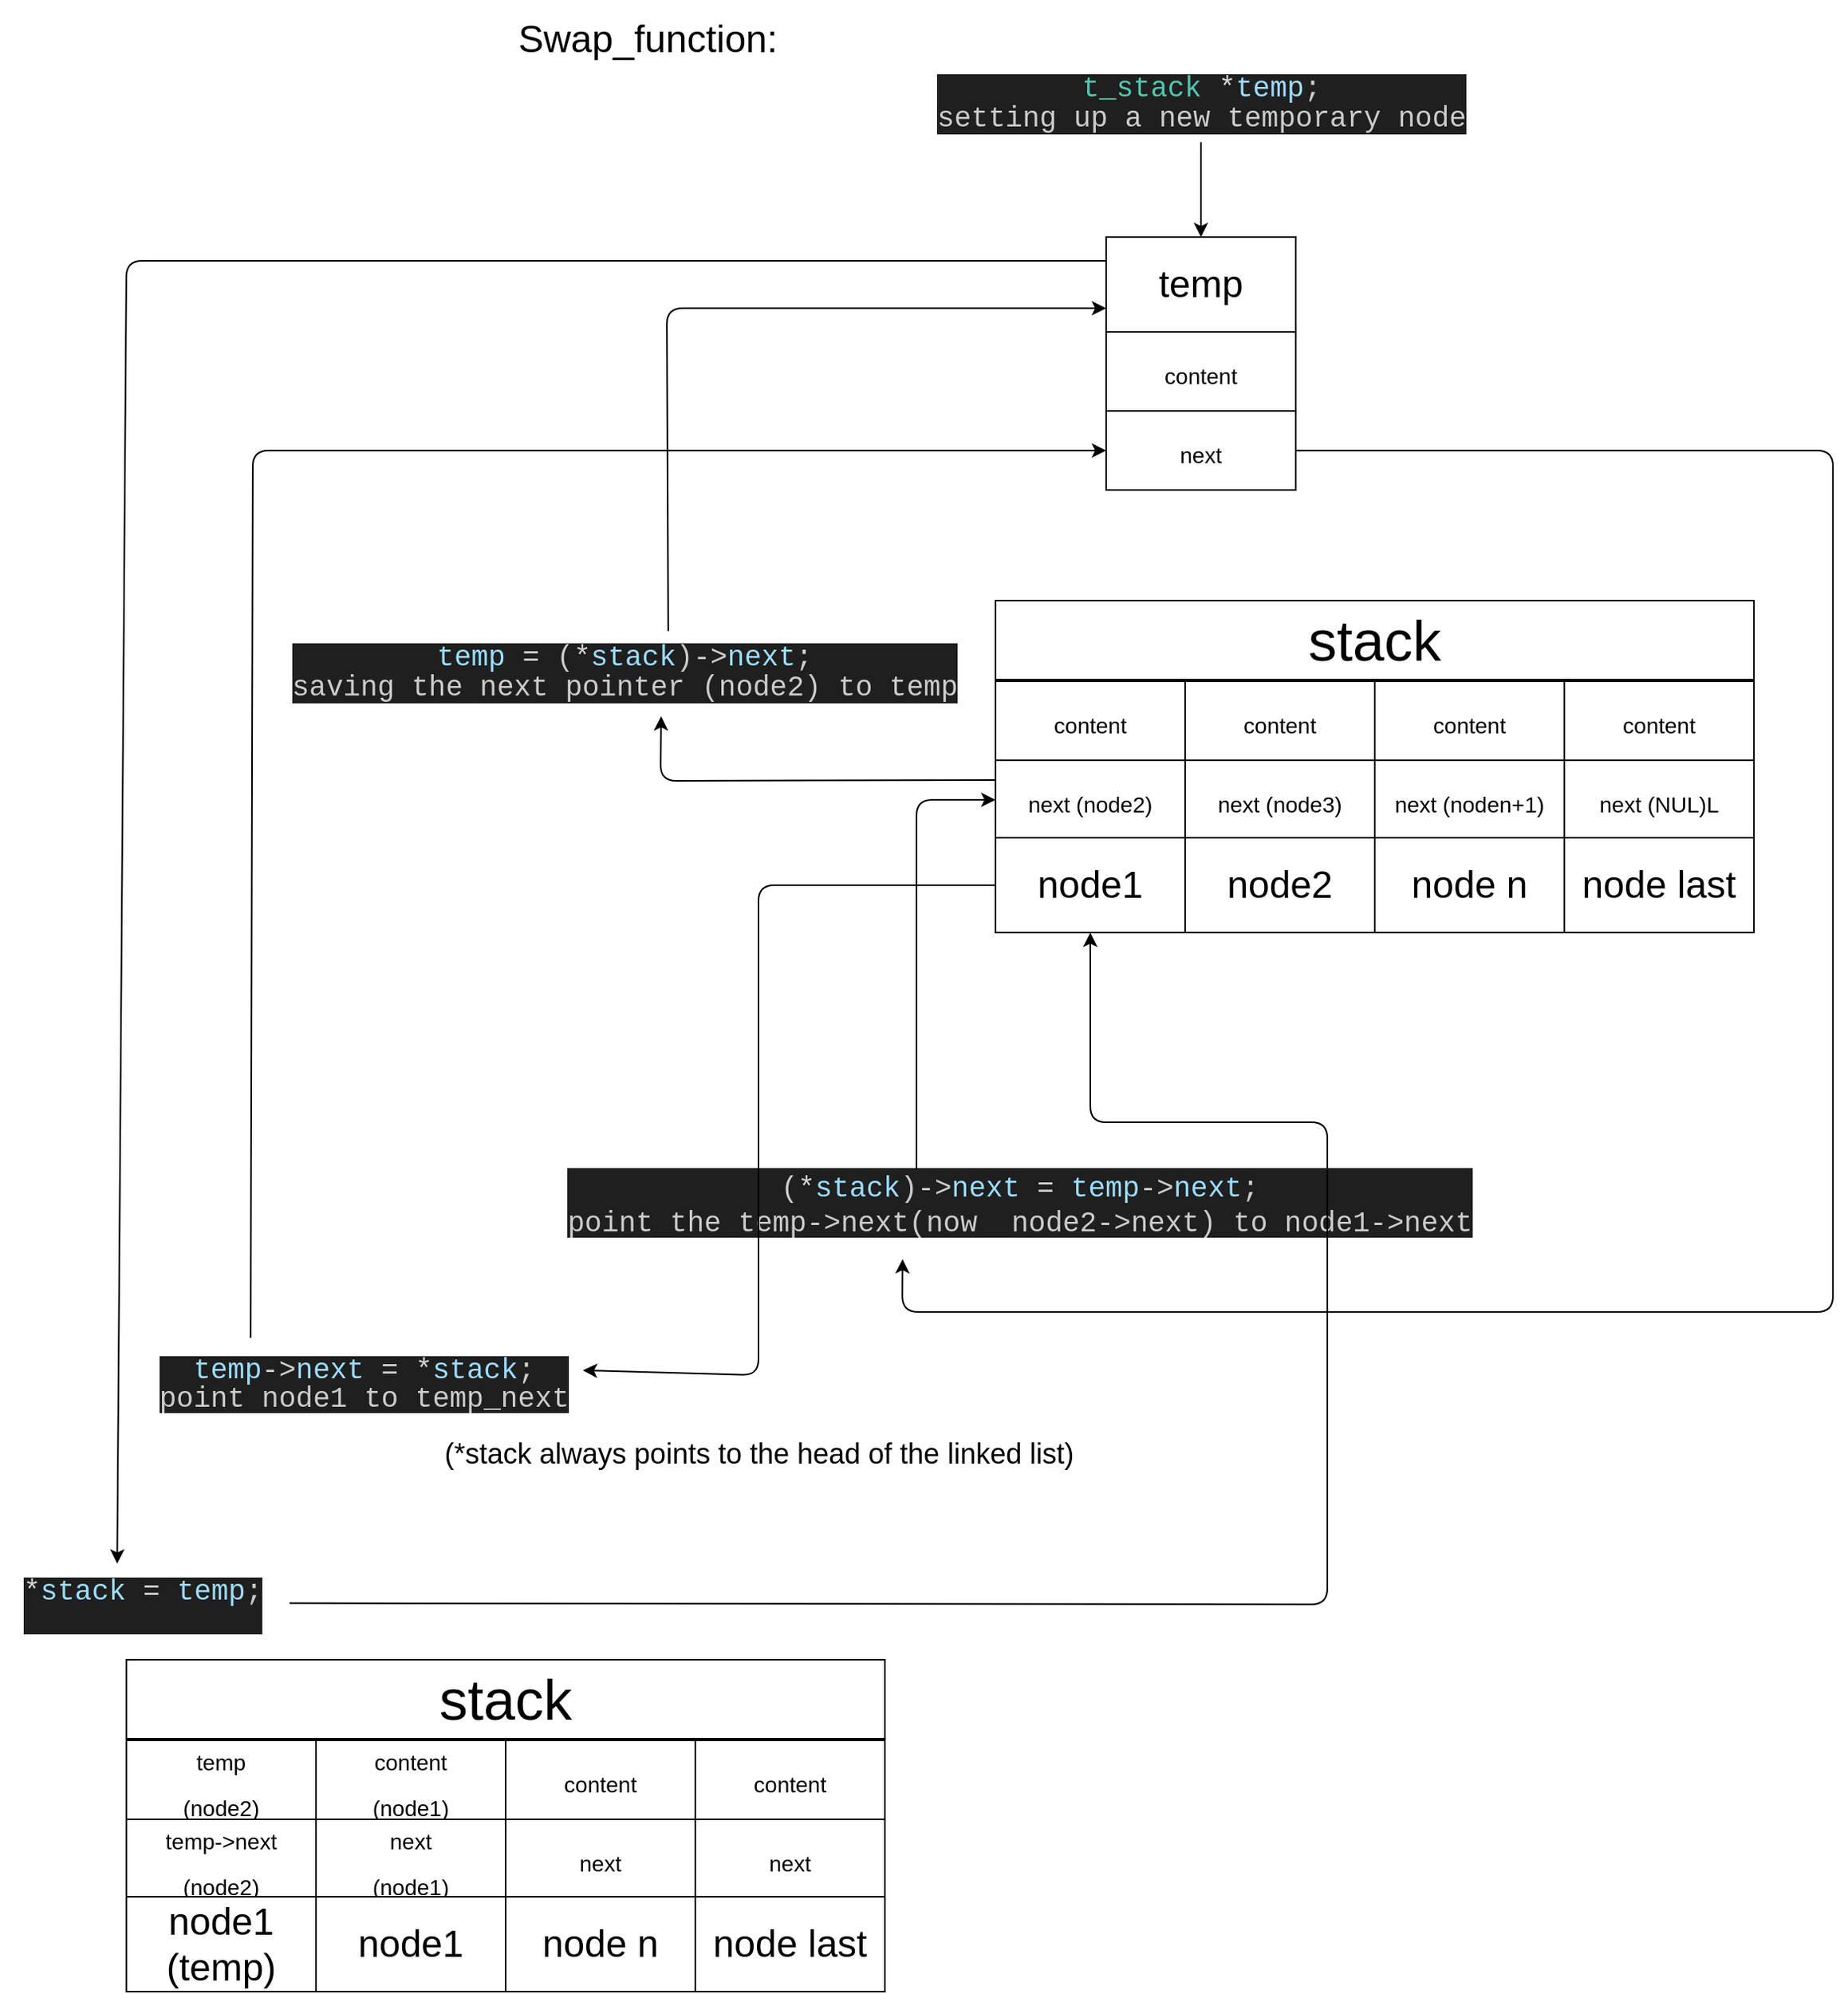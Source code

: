 <mxfile>
    <diagram id="Pz6YQrm5PwjWA2T9YvVe" name="Page-1">
        <mxGraphModel dx="2170" dy="1472" grid="0" gridSize="10" guides="0" tooltips="0" connect="1" arrows="1" fold="1" page="1" pageScale="1" pageWidth="850" pageHeight="1100" math="0" shadow="0">
            <root>
                <mxCell id="0"/>
                <mxCell id="1" parent="0"/>
                <mxCell id="2" value="&lt;font style=&quot;font-size: 24px;&quot;&gt;Swap_function:&lt;/font&gt;" style="text;html=1;strokeColor=none;fillColor=none;align=center;verticalAlign=middle;whiteSpace=wrap;rounded=0;" parent="1" vertex="1">
                    <mxGeometry x="122" y="28" width="160" height="50" as="geometry"/>
                </mxCell>
                <mxCell id="8" value="" style="group" parent="1" vertex="1" connectable="0">
                    <mxGeometry x="492" y="178" width="120" height="160" as="geometry"/>
                </mxCell>
                <mxCell id="4" value="" style="rounded=0;whiteSpace=wrap;html=1;fontSize=24;" parent="8" vertex="1">
                    <mxGeometry width="120" height="60" as="geometry"/>
                </mxCell>
                <mxCell id="5" value="temp" style="rounded=0;whiteSpace=wrap;html=1;fontSize=24;" parent="8" vertex="1">
                    <mxGeometry width="120" height="60" as="geometry"/>
                </mxCell>
                <mxCell id="6" value="&lt;font style=&quot;font-size: 14px;&quot;&gt;content&lt;/font&gt;" style="rounded=0;whiteSpace=wrap;html=1;fontSize=24;" parent="8" vertex="1">
                    <mxGeometry y="60" width="120" height="50" as="geometry"/>
                </mxCell>
                <mxCell id="7" value="&lt;font style=&quot;font-size: 14px;&quot;&gt;next&lt;/font&gt;" style="rounded=0;whiteSpace=wrap;html=1;fontSize=24;" parent="8" vertex="1">
                    <mxGeometry y="110" width="120" height="50" as="geometry"/>
                </mxCell>
                <mxCell id="10" style="edgeStyle=none;html=1;fontSize=14;entryX=0.5;entryY=0;entryDx=0;entryDy=0;" parent="1" source="9" target="5" edge="1">
                    <mxGeometry relative="1" as="geometry">
                        <mxPoint x="482" y="248" as="targetPoint"/>
                    </mxGeometry>
                </mxCell>
                <mxCell id="9" value="&lt;div style=&quot;color: rgb(204, 204, 204); background-color: rgb(31, 31, 31); font-family: Menlo, Monaco, &amp;quot;Courier New&amp;quot;, monospace; line-height: 18px;&quot;&gt;&lt;font style=&quot;font-size: 18px;&quot;&gt;&lt;span style=&quot;color: rgb(78, 201, 176);&quot;&gt;t_stack&lt;/span&gt;    &lt;span style=&quot;color: rgb(212, 212, 212);&quot;&gt;*&lt;/span&gt;&lt;span style=&quot;color: rgb(156, 220, 254);&quot;&gt;temp&lt;/span&gt;;&lt;/font&gt;&lt;/div&gt;&lt;div style=&quot;color: rgb(204, 204, 204); background-color: rgb(31, 31, 31); font-family: Menlo, Monaco, &amp;quot;Courier New&amp;quot;, monospace; line-height: 18px;&quot;&gt;&lt;font style=&quot;font-size: 18px;&quot;&gt;setting up a new temporary node&lt;/font&gt;&lt;/div&gt;" style="text;html=1;align=center;verticalAlign=middle;resizable=0;points=[];autosize=1;strokeColor=none;fillColor=none;fontSize=14;" parent="1" vertex="1">
                    <mxGeometry x="372" y="68" width="360" height="50" as="geometry"/>
                </mxCell>
                <mxCell id="11" value="&lt;div style=&quot;color: rgb(204, 204, 204); background-color: rgb(31, 31, 31); font-family: Menlo, Monaco, &amp;quot;Courier New&amp;quot;, monospace; line-height: 18px;&quot;&gt;&lt;font style=&quot;font-size: 18px;&quot;&gt;&lt;span style=&quot;color: rgb(156, 220, 254);&quot;&gt;temp&lt;/span&gt; &lt;span style=&quot;color: rgb(212, 212, 212);&quot;&gt;=&lt;/span&gt; (&lt;span style=&quot;color: rgb(212, 212, 212);&quot;&gt;*&lt;/span&gt;&lt;span style=&quot;color: rgb(156, 220, 254);&quot;&gt;stack&lt;/span&gt;)-&amp;gt;&lt;span style=&quot;color: rgb(156, 220, 254);&quot;&gt;next&lt;/span&gt;;&lt;/font&gt;&lt;/div&gt;&lt;div style=&quot;color: rgb(204, 204, 204); background-color: rgb(31, 31, 31); font-family: Menlo, Monaco, &amp;quot;Courier New&amp;quot;, monospace; line-height: 18px;&quot;&gt;&lt;font style=&quot;font-size: 18px;&quot;&gt;saving the next pointer (node2) to temp&lt;/font&gt;&lt;/div&gt;" style="text;html=1;align=center;verticalAlign=middle;resizable=0;points=[];autosize=1;strokeColor=none;fillColor=none;fontSize=14;" parent="1" vertex="1">
                    <mxGeometry x="-38" y="428" width="450" height="50" as="geometry"/>
                </mxCell>
                <mxCell id="33" value="" style="endArrow=classic;html=1;fontSize=36;entryX=0.552;entryY=1.063;entryDx=0;entryDy=0;entryPerimeter=0;exitX=0;exitY=0.25;exitDx=0;exitDy=0;" parent="1" source="16" target="11" edge="1">
                    <mxGeometry width="50" height="50" relative="1" as="geometry">
                        <mxPoint x="572" y="518" as="sourcePoint"/>
                        <mxPoint x="312" y="688" as="targetPoint"/>
                        <Array as="points">
                            <mxPoint x="210" y="522"/>
                        </Array>
                    </mxGeometry>
                </mxCell>
                <mxCell id="34" value="" style="endArrow=classic;html=1;fontSize=36;entryX=0;entryY=0.75;entryDx=0;entryDy=0;exitX=0.562;exitY=-0.015;exitDx=0;exitDy=0;exitPerimeter=0;" parent="1" source="11" target="5" edge="1">
                    <mxGeometry width="50" height="50" relative="1" as="geometry">
                        <mxPoint x="214" y="418" as="sourcePoint"/>
                        <mxPoint x="212" y="268" as="targetPoint"/>
                        <Array as="points">
                            <mxPoint x="214" y="223"/>
                        </Array>
                    </mxGeometry>
                </mxCell>
                <mxCell id="43" value="" style="group" parent="1" vertex="1" connectable="0">
                    <mxGeometry x="422" y="408" width="480" height="210" as="geometry"/>
                </mxCell>
                <mxCell id="12" value="" style="group" parent="43" vertex="1" connectable="0">
                    <mxGeometry y="50" width="120" height="160" as="geometry"/>
                </mxCell>
                <mxCell id="15" value="&lt;font style=&quot;font-size: 14px;&quot;&gt;content&lt;/font&gt;" style="rounded=0;whiteSpace=wrap;html=1;fontSize=24;" parent="12" vertex="1">
                    <mxGeometry y="1" width="120" height="50" as="geometry"/>
                </mxCell>
                <mxCell id="16" value="&lt;font style=&quot;font-size: 14px;&quot;&gt;next (node2)&lt;/font&gt;" style="rounded=0;whiteSpace=wrap;html=1;fontSize=24;" parent="12" vertex="1">
                    <mxGeometry y="51" width="120" height="50" as="geometry"/>
                </mxCell>
                <mxCell id="17" value="" style="group" parent="43" vertex="1" connectable="0">
                    <mxGeometry x="120" y="50" width="120" height="160" as="geometry"/>
                </mxCell>
                <mxCell id="20" value="&lt;font style=&quot;font-size: 14px;&quot;&gt;content&lt;/font&gt;" style="rounded=0;whiteSpace=wrap;html=1;fontSize=24;" parent="17" vertex="1">
                    <mxGeometry y="1" width="120" height="50" as="geometry"/>
                </mxCell>
                <mxCell id="21" value="&lt;font style=&quot;font-size: 14px;&quot;&gt;next (node3)&lt;/font&gt;" style="rounded=0;whiteSpace=wrap;html=1;fontSize=24;" parent="17" vertex="1">
                    <mxGeometry y="51" width="120" height="50" as="geometry"/>
                </mxCell>
                <mxCell id="22" value="" style="group" parent="43" vertex="1" connectable="0">
                    <mxGeometry x="240" y="50" width="120" height="160" as="geometry"/>
                </mxCell>
                <mxCell id="25" value="&lt;font style=&quot;font-size: 14px;&quot;&gt;content&lt;/font&gt;" style="rounded=0;whiteSpace=wrap;html=1;fontSize=24;" parent="22" vertex="1">
                    <mxGeometry y="1" width="120" height="50" as="geometry"/>
                </mxCell>
                <mxCell id="26" value="&lt;font style=&quot;font-size: 14px;&quot;&gt;next (noden+1)&lt;/font&gt;" style="rounded=0;whiteSpace=wrap;html=1;fontSize=24;" parent="22" vertex="1">
                    <mxGeometry y="51" width="120" height="50" as="geometry"/>
                </mxCell>
                <mxCell id="27" value="&lt;font style=&quot;font-size: 36px;&quot;&gt;stack&lt;/font&gt;" style="rounded=0;whiteSpace=wrap;html=1;fontSize=14;" parent="43" vertex="1">
                    <mxGeometry width="480" height="50" as="geometry"/>
                </mxCell>
                <mxCell id="28" value="" style="group" parent="43" vertex="1" connectable="0">
                    <mxGeometry x="360" y="50" width="120" height="160" as="geometry"/>
                </mxCell>
                <mxCell id="31" value="&lt;font style=&quot;font-size: 14px;&quot;&gt;content&lt;/font&gt;" style="rounded=0;whiteSpace=wrap;html=1;fontSize=24;" parent="28" vertex="1">
                    <mxGeometry y="1" width="120" height="50" as="geometry"/>
                </mxCell>
                <mxCell id="32" value="&lt;font style=&quot;font-size: 14px;&quot;&gt;next (NUL)L&lt;/font&gt;" style="rounded=0;whiteSpace=wrap;html=1;fontSize=24;" parent="28" vertex="1">
                    <mxGeometry y="51" width="120" height="50" as="geometry"/>
                </mxCell>
                <mxCell id="35" value="" style="rounded=0;whiteSpace=wrap;html=1;fontSize=24;" parent="43" vertex="1">
                    <mxGeometry y="150" width="120" height="60" as="geometry"/>
                </mxCell>
                <mxCell id="36" value="node1" style="rounded=0;whiteSpace=wrap;html=1;fontSize=24;" parent="43" vertex="1">
                    <mxGeometry y="150" width="120" height="60" as="geometry"/>
                </mxCell>
                <mxCell id="37" value="" style="rounded=0;whiteSpace=wrap;html=1;fontSize=24;" parent="43" vertex="1">
                    <mxGeometry x="120" y="150" width="120" height="60" as="geometry"/>
                </mxCell>
                <mxCell id="38" value="node2" style="rounded=0;whiteSpace=wrap;html=1;fontSize=24;" parent="43" vertex="1">
                    <mxGeometry x="120" y="150" width="120" height="60" as="geometry"/>
                </mxCell>
                <mxCell id="39" value="" style="rounded=0;whiteSpace=wrap;html=1;fontSize=24;" parent="43" vertex="1">
                    <mxGeometry x="240" y="150" width="120" height="60" as="geometry"/>
                </mxCell>
                <mxCell id="40" value="node n" style="rounded=0;whiteSpace=wrap;html=1;fontSize=24;" parent="43" vertex="1">
                    <mxGeometry x="240" y="150" width="120" height="60" as="geometry"/>
                </mxCell>
                <mxCell id="41" value="" style="rounded=0;whiteSpace=wrap;html=1;fontSize=24;" parent="43" vertex="1">
                    <mxGeometry x="360" y="150" width="120" height="60" as="geometry"/>
                </mxCell>
                <mxCell id="42" value="node last" style="rounded=0;whiteSpace=wrap;html=1;fontSize=24;" parent="43" vertex="1">
                    <mxGeometry x="360" y="150" width="120" height="60" as="geometry"/>
                </mxCell>
                <mxCell id="44" value="&lt;div style=&quot;color: rgb(204, 204, 204); background-color: rgb(31, 31, 31); font-family: Menlo, Monaco, &amp;quot;Courier New&amp;quot;, monospace; line-height: 18px;&quot;&gt;&lt;font style=&quot;font-size: 18px;&quot;&gt;(&lt;span style=&quot;color: rgb(212, 212, 212);&quot;&gt;*&lt;/span&gt;&lt;span style=&quot;color: rgb(156, 220, 254);&quot;&gt;stack&lt;/span&gt;)-&amp;gt;&lt;span style=&quot;color: rgb(156, 220, 254);&quot;&gt;next&lt;/span&gt; &lt;span style=&quot;color: rgb(212, 212, 212);&quot;&gt;=&lt;/span&gt; &lt;span style=&quot;color: rgb(156, 220, 254);&quot;&gt;temp&lt;/span&gt;-&amp;gt;&lt;span style=&quot;color: rgb(156, 220, 254);&quot;&gt;next&lt;/span&gt;;&lt;/font&gt;&lt;/div&gt;&lt;div style=&quot;color: rgb(204, 204, 204); background-color: rgb(31, 31, 31); font-family: Menlo, Monaco, &amp;quot;Courier New&amp;quot;, monospace; line-height: 18px;&quot;&gt;&lt;font style=&quot;font-size: 18px;&quot;&gt;point the temp-&amp;gt;next(now&amp;nbsp; node2-&amp;gt;next) to node1-&amp;gt;next&lt;/font&gt;&lt;/div&gt;" style="text;html=1;align=center;verticalAlign=middle;resizable=0;points=[];autosize=1;strokeColor=none;fillColor=none;fontSize=36;" parent="1" vertex="1">
                    <mxGeometry x="137" y="758" width="600" height="60" as="geometry"/>
                </mxCell>
                <mxCell id="45" value="" style="endArrow=classic;html=1;fontSize=18;exitX=0;exitY=0.5;exitDx=0;exitDy=0;entryX=0;entryY=0.5;entryDx=0;entryDy=0;" parent="1" target="16" edge="1">
                    <mxGeometry width="50" height="50" relative="1" as="geometry">
                        <mxPoint x="372" y="768" as="sourcePoint"/>
                        <mxPoint x="452" y="638" as="targetPoint"/>
                        <Array as="points">
                            <mxPoint x="372" y="534"/>
                        </Array>
                    </mxGeometry>
                </mxCell>
                <mxCell id="49" value="&lt;div style=&quot;color: rgb(204, 204, 204); background-color: rgb(31, 31, 31); font-family: Menlo, Monaco, &amp;quot;Courier New&amp;quot;, monospace; line-height: 18px;&quot;&gt;&lt;font style=&quot;font-size: 18px;&quot;&gt;&lt;span style=&quot;color: rgb(156, 220, 254);&quot;&gt;temp&lt;/span&gt;-&amp;gt;&lt;span style=&quot;color: rgb(156, 220, 254);&quot;&gt;next&lt;/span&gt; &lt;span style=&quot;color: rgb(212, 212, 212);&quot;&gt;=&lt;/span&gt; &lt;span style=&quot;color: rgb(212, 212, 212);&quot;&gt;*&lt;/span&gt;&lt;span style=&quot;color: rgb(156, 220, 254);&quot;&gt;stack&lt;/span&gt;;&lt;/font&gt;&lt;/div&gt;&lt;div style=&quot;color: rgb(204, 204, 204); background-color: rgb(31, 31, 31); font-family: Menlo, Monaco, &amp;quot;Courier New&amp;quot;, monospace; line-height: 18px;&quot;&gt;&lt;font style=&quot;font-size: 18px;&quot;&gt;point node1 to temp_next&lt;/font&gt;&lt;/div&gt;" style="text;html=1;align=center;verticalAlign=middle;resizable=0;points=[];autosize=1;strokeColor=none;fillColor=none;fontSize=18;" parent="1" vertex="1">
                    <mxGeometry x="-118" y="878" width="280" height="50" as="geometry"/>
                </mxCell>
                <mxCell id="48" value="" style="endArrow=classic;html=1;fontSize=18;exitX=1;exitY=0.5;exitDx=0;exitDy=0;entryX=0.377;entryY=1.11;entryDx=0;entryDy=0;entryPerimeter=0;" parent="1" source="7" target="44" edge="1">
                    <mxGeometry width="50" height="50" relative="1" as="geometry">
                        <mxPoint x="532" y="578" as="sourcePoint"/>
                        <mxPoint x="482" y="628" as="targetPoint"/>
                        <Array as="points">
                            <mxPoint x="952" y="313"/>
                            <mxPoint x="952" y="858"/>
                            <mxPoint x="363" y="858"/>
                        </Array>
                    </mxGeometry>
                </mxCell>
                <mxCell id="50" value="" style="endArrow=classic;html=1;fontSize=18;exitX=0;exitY=0.5;exitDx=0;exitDy=0;entryX=0.996;entryY=0.339;entryDx=0;entryDy=0;entryPerimeter=0;" parent="1" source="36" target="49" edge="1">
                    <mxGeometry width="50" height="50" relative="1" as="geometry">
                        <mxPoint x="342" y="638" as="sourcePoint"/>
                        <mxPoint x="192" y="898" as="targetPoint"/>
                        <Array as="points">
                            <mxPoint x="272" y="588"/>
                            <mxPoint x="272" y="858"/>
                            <mxPoint x="272" y="898"/>
                        </Array>
                    </mxGeometry>
                </mxCell>
                <mxCell id="51" value="" style="endArrow=classic;html=1;fontSize=18;entryX=0;entryY=0.5;entryDx=0;entryDy=0;exitX=0.245;exitY=-0.072;exitDx=0;exitDy=0;exitPerimeter=0;" parent="1" source="49" target="7" edge="1">
                    <mxGeometry width="50" height="50" relative="1" as="geometry">
                        <mxPoint x="32" y="878" as="sourcePoint"/>
                        <mxPoint x="392" y="668" as="targetPoint"/>
                        <Array as="points">
                            <mxPoint x="-48" y="313"/>
                        </Array>
                    </mxGeometry>
                </mxCell>
                <mxCell id="52" value="(*stack always points to the head of the linked list)" style="text;html=1;align=center;verticalAlign=middle;resizable=0;points=[];autosize=1;strokeColor=none;fillColor=none;fontSize=18;" parent="1" vertex="1">
                    <mxGeometry x="62" y="928" width="420" height="40" as="geometry"/>
                </mxCell>
                <mxCell id="53" value="&lt;div style=&quot;color: rgb(204, 204, 204); background-color: rgb(31, 31, 31); font-family: Menlo, Monaco, &amp;quot;Courier New&amp;quot;, monospace; line-height: 18px;&quot;&gt;&lt;font style=&quot;font-size: 18px;&quot;&gt;&lt;span style=&quot;color: rgb(212, 212, 212);&quot;&gt;*&lt;/span&gt;&lt;span style=&quot;color: rgb(156, 220, 254);&quot;&gt;stack&lt;/span&gt; &lt;span style=&quot;color: rgb(212, 212, 212);&quot;&gt;=&lt;/span&gt; &lt;span style=&quot;color: rgb(156, 220, 254);&quot;&gt;temp&lt;/span&gt;;&lt;/font&gt;&lt;/div&gt;&lt;div style=&quot;color: rgb(204, 204, 204); background-color: rgb(31, 31, 31); font-family: Menlo, Monaco, &amp;quot;Courier New&amp;quot;, monospace; line-height: 18px;&quot;&gt;&lt;font style=&quot;font-size: 18px;&quot;&gt;&lt;br&gt;&lt;/font&gt;&lt;/div&gt;" style="text;html=1;align=center;verticalAlign=middle;resizable=0;points=[];autosize=1;strokeColor=none;fillColor=none;fontSize=18;" parent="1" vertex="1">
                    <mxGeometry x="-208" y="1018" width="180" height="50" as="geometry"/>
                </mxCell>
                <mxCell id="54" value="" style="endArrow=classic;html=1;fontSize=18;exitX=0;exitY=0.25;exitDx=0;exitDy=0;entryX=0.412;entryY=-0.015;entryDx=0;entryDy=0;entryPerimeter=0;" parent="1" source="5" target="53" edge="1">
                    <mxGeometry width="50" height="50" relative="1" as="geometry">
                        <mxPoint x="462" y="223" as="sourcePoint"/>
                        <mxPoint x="-66" y="1018" as="targetPoint"/>
                        <Array as="points">
                            <mxPoint x="-128" y="193"/>
                        </Array>
                    </mxGeometry>
                </mxCell>
                <mxCell id="55" value="" style="endArrow=classic;html=1;fontSize=18;exitX=1.018;exitY=0.486;exitDx=0;exitDy=0;exitPerimeter=0;entryX=0.5;entryY=1;entryDx=0;entryDy=0;" parent="1" source="53" target="36" edge="1">
                    <mxGeometry width="50" height="50" relative="1" as="geometry">
                        <mxPoint x="212" y="668" as="sourcePoint"/>
                        <mxPoint x="262" y="618" as="targetPoint"/>
                        <Array as="points">
                            <mxPoint x="632" y="1043"/>
                            <mxPoint x="632" y="738"/>
                            <mxPoint x="482" y="738"/>
                        </Array>
                    </mxGeometry>
                </mxCell>
                <mxCell id="56" value="" style="group" parent="1" vertex="1" connectable="0">
                    <mxGeometry x="-128" y="1078" width="480" height="210" as="geometry"/>
                </mxCell>
                <mxCell id="57" value="" style="group" parent="56" vertex="1" connectable="0">
                    <mxGeometry y="50" width="120" height="160" as="geometry"/>
                </mxCell>
                <mxCell id="58" value="&lt;font style=&quot;font-size: 14px;&quot;&gt;temp&lt;br&gt;(node2)&lt;br&gt;&lt;/font&gt;" style="rounded=0;whiteSpace=wrap;html=1;fontSize=24;" parent="57" vertex="1">
                    <mxGeometry y="1" width="120" height="50" as="geometry"/>
                </mxCell>
                <mxCell id="59" value="&lt;span style=&quot;font-size: 14px;&quot;&gt;temp-&amp;gt;next&lt;br&gt;(node2)&lt;br&gt;&lt;/span&gt;" style="rounded=0;whiteSpace=wrap;html=1;fontSize=24;" parent="57" vertex="1">
                    <mxGeometry y="51" width="120" height="50" as="geometry"/>
                </mxCell>
                <mxCell id="60" value="" style="group" parent="56" vertex="1" connectable="0">
                    <mxGeometry x="120" y="50" width="120" height="160" as="geometry"/>
                </mxCell>
                <mxCell id="61" value="&lt;font style=&quot;font-size: 14px;&quot;&gt;content&lt;br&gt;(node1)&lt;br&gt;&lt;/font&gt;" style="rounded=0;whiteSpace=wrap;html=1;fontSize=24;" parent="60" vertex="1">
                    <mxGeometry y="1" width="120" height="50" as="geometry"/>
                </mxCell>
                <mxCell id="62" value="&lt;font style=&quot;font-size: 14px;&quot;&gt;next&lt;br&gt;(node1)&lt;br&gt;&lt;/font&gt;" style="rounded=0;whiteSpace=wrap;html=1;fontSize=24;" parent="60" vertex="1">
                    <mxGeometry y="51" width="120" height="50" as="geometry"/>
                </mxCell>
                <mxCell id="63" value="" style="group" parent="56" vertex="1" connectable="0">
                    <mxGeometry x="240" y="50" width="120" height="160" as="geometry"/>
                </mxCell>
                <mxCell id="64" value="&lt;font style=&quot;font-size: 14px;&quot;&gt;content&lt;/font&gt;" style="rounded=0;whiteSpace=wrap;html=1;fontSize=24;" parent="63" vertex="1">
                    <mxGeometry y="1" width="120" height="50" as="geometry"/>
                </mxCell>
                <mxCell id="65" value="&lt;font style=&quot;font-size: 14px;&quot;&gt;next&lt;/font&gt;" style="rounded=0;whiteSpace=wrap;html=1;fontSize=24;" parent="63" vertex="1">
                    <mxGeometry y="51" width="120" height="50" as="geometry"/>
                </mxCell>
                <mxCell id="66" value="&lt;font style=&quot;font-size: 36px;&quot;&gt;stack&lt;/font&gt;" style="rounded=0;whiteSpace=wrap;html=1;fontSize=14;" parent="56" vertex="1">
                    <mxGeometry width="480" height="50" as="geometry"/>
                </mxCell>
                <mxCell id="67" value="" style="group" parent="56" vertex="1" connectable="0">
                    <mxGeometry x="360" y="50" width="120" height="160" as="geometry"/>
                </mxCell>
                <mxCell id="68" value="&lt;font style=&quot;font-size: 14px;&quot;&gt;content&lt;/font&gt;" style="rounded=0;whiteSpace=wrap;html=1;fontSize=24;" parent="67" vertex="1">
                    <mxGeometry y="1" width="120" height="50" as="geometry"/>
                </mxCell>
                <mxCell id="69" value="&lt;font style=&quot;font-size: 14px;&quot;&gt;next&lt;/font&gt;" style="rounded=0;whiteSpace=wrap;html=1;fontSize=24;" parent="67" vertex="1">
                    <mxGeometry y="51" width="120" height="50" as="geometry"/>
                </mxCell>
                <mxCell id="70" value="" style="rounded=0;whiteSpace=wrap;html=1;fontSize=24;" parent="56" vertex="1">
                    <mxGeometry y="150" width="120" height="60" as="geometry"/>
                </mxCell>
                <mxCell id="71" value="node1&lt;br&gt;(temp)" style="rounded=0;whiteSpace=wrap;html=1;fontSize=24;" parent="56" vertex="1">
                    <mxGeometry y="150" width="120" height="60" as="geometry"/>
                </mxCell>
                <mxCell id="72" value="" style="rounded=0;whiteSpace=wrap;html=1;fontSize=24;" parent="56" vertex="1">
                    <mxGeometry x="120" y="150" width="120" height="60" as="geometry"/>
                </mxCell>
                <mxCell id="73" value="node1" style="rounded=0;whiteSpace=wrap;html=1;fontSize=24;" parent="56" vertex="1">
                    <mxGeometry x="120" y="150" width="120" height="60" as="geometry"/>
                </mxCell>
                <mxCell id="74" value="" style="rounded=0;whiteSpace=wrap;html=1;fontSize=24;" parent="56" vertex="1">
                    <mxGeometry x="240" y="150" width="120" height="60" as="geometry"/>
                </mxCell>
                <mxCell id="75" value="node n" style="rounded=0;whiteSpace=wrap;html=1;fontSize=24;" parent="56" vertex="1">
                    <mxGeometry x="240" y="150" width="120" height="60" as="geometry"/>
                </mxCell>
                <mxCell id="76" value="" style="rounded=0;whiteSpace=wrap;html=1;fontSize=24;" parent="56" vertex="1">
                    <mxGeometry x="360" y="150" width="120" height="60" as="geometry"/>
                </mxCell>
                <mxCell id="77" value="node last" style="rounded=0;whiteSpace=wrap;html=1;fontSize=24;" parent="56" vertex="1">
                    <mxGeometry x="360" y="150" width="120" height="60" as="geometry"/>
                </mxCell>
            </root>
        </mxGraphModel>
    </diagram>
</mxfile>